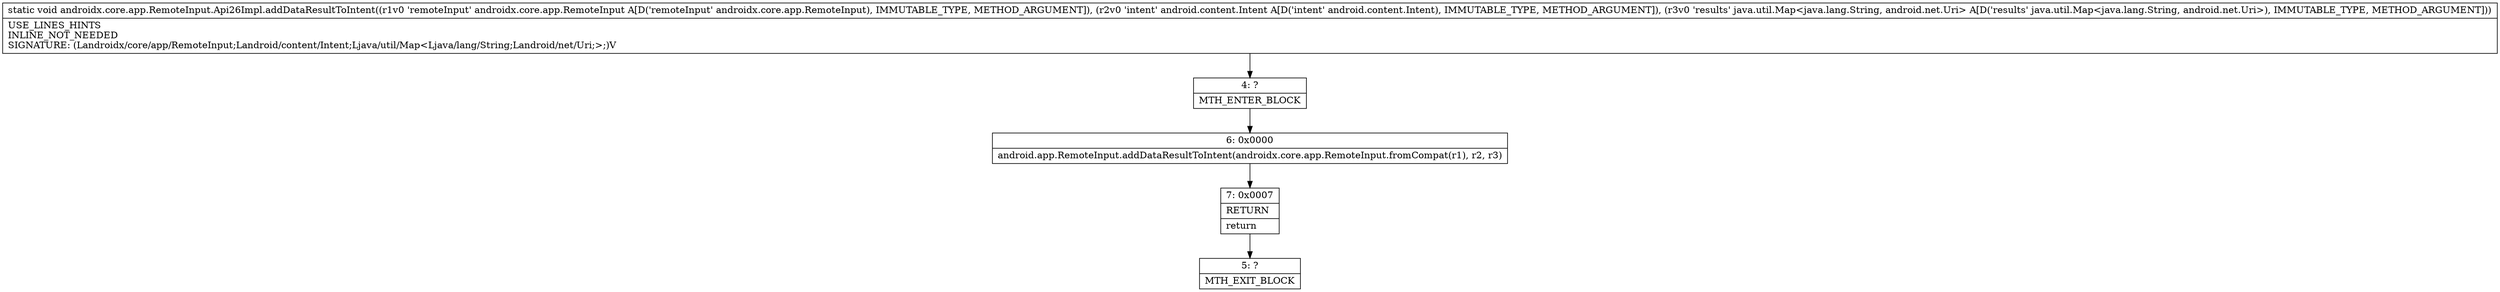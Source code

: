 digraph "CFG forandroidx.core.app.RemoteInput.Api26Impl.addDataResultToIntent(Landroidx\/core\/app\/RemoteInput;Landroid\/content\/Intent;Ljava\/util\/Map;)V" {
Node_4 [shape=record,label="{4\:\ ?|MTH_ENTER_BLOCK\l}"];
Node_6 [shape=record,label="{6\:\ 0x0000|android.app.RemoteInput.addDataResultToIntent(androidx.core.app.RemoteInput.fromCompat(r1), r2, r3)\l}"];
Node_7 [shape=record,label="{7\:\ 0x0007|RETURN\l|return\l}"];
Node_5 [shape=record,label="{5\:\ ?|MTH_EXIT_BLOCK\l}"];
MethodNode[shape=record,label="{static void androidx.core.app.RemoteInput.Api26Impl.addDataResultToIntent((r1v0 'remoteInput' androidx.core.app.RemoteInput A[D('remoteInput' androidx.core.app.RemoteInput), IMMUTABLE_TYPE, METHOD_ARGUMENT]), (r2v0 'intent' android.content.Intent A[D('intent' android.content.Intent), IMMUTABLE_TYPE, METHOD_ARGUMENT]), (r3v0 'results' java.util.Map\<java.lang.String, android.net.Uri\> A[D('results' java.util.Map\<java.lang.String, android.net.Uri\>), IMMUTABLE_TYPE, METHOD_ARGUMENT]))  | USE_LINES_HINTS\lINLINE_NOT_NEEDED\lSIGNATURE: (Landroidx\/core\/app\/RemoteInput;Landroid\/content\/Intent;Ljava\/util\/Map\<Ljava\/lang\/String;Landroid\/net\/Uri;\>;)V\l}"];
MethodNode -> Node_4;Node_4 -> Node_6;
Node_6 -> Node_7;
Node_7 -> Node_5;
}

